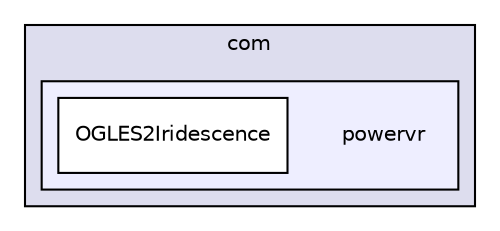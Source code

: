 digraph "PVR/SDK_3.4/Examples/Intermediate/Iridescence/OGLES2/Build/Android/src/com/powervr" {
  compound=true
  node [ fontsize="10", fontname="Helvetica"];
  edge [ labelfontsize="10", labelfontname="Helvetica"];
  subgraph clusterdir_51fbcc5ce6182da9d1961cb54c5a49e1 {
    graph [ bgcolor="#ddddee", pencolor="black", label="com" fontname="Helvetica", fontsize="10", URL="dir_51fbcc5ce6182da9d1961cb54c5a49e1.html"]
  subgraph clusterdir_ba472ca6cc0da4b7f3d58ce384035fe3 {
    graph [ bgcolor="#eeeeff", pencolor="black", label="" URL="dir_ba472ca6cc0da4b7f3d58ce384035fe3.html"];
    dir_ba472ca6cc0da4b7f3d58ce384035fe3 [shape=plaintext label="powervr"];
    dir_1d20c53f43dd59be8501befc6e8a7bcf [shape=box label="OGLES2Iridescence" color="black" fillcolor="white" style="filled" URL="dir_1d20c53f43dd59be8501befc6e8a7bcf.html"];
  }
  }
}
